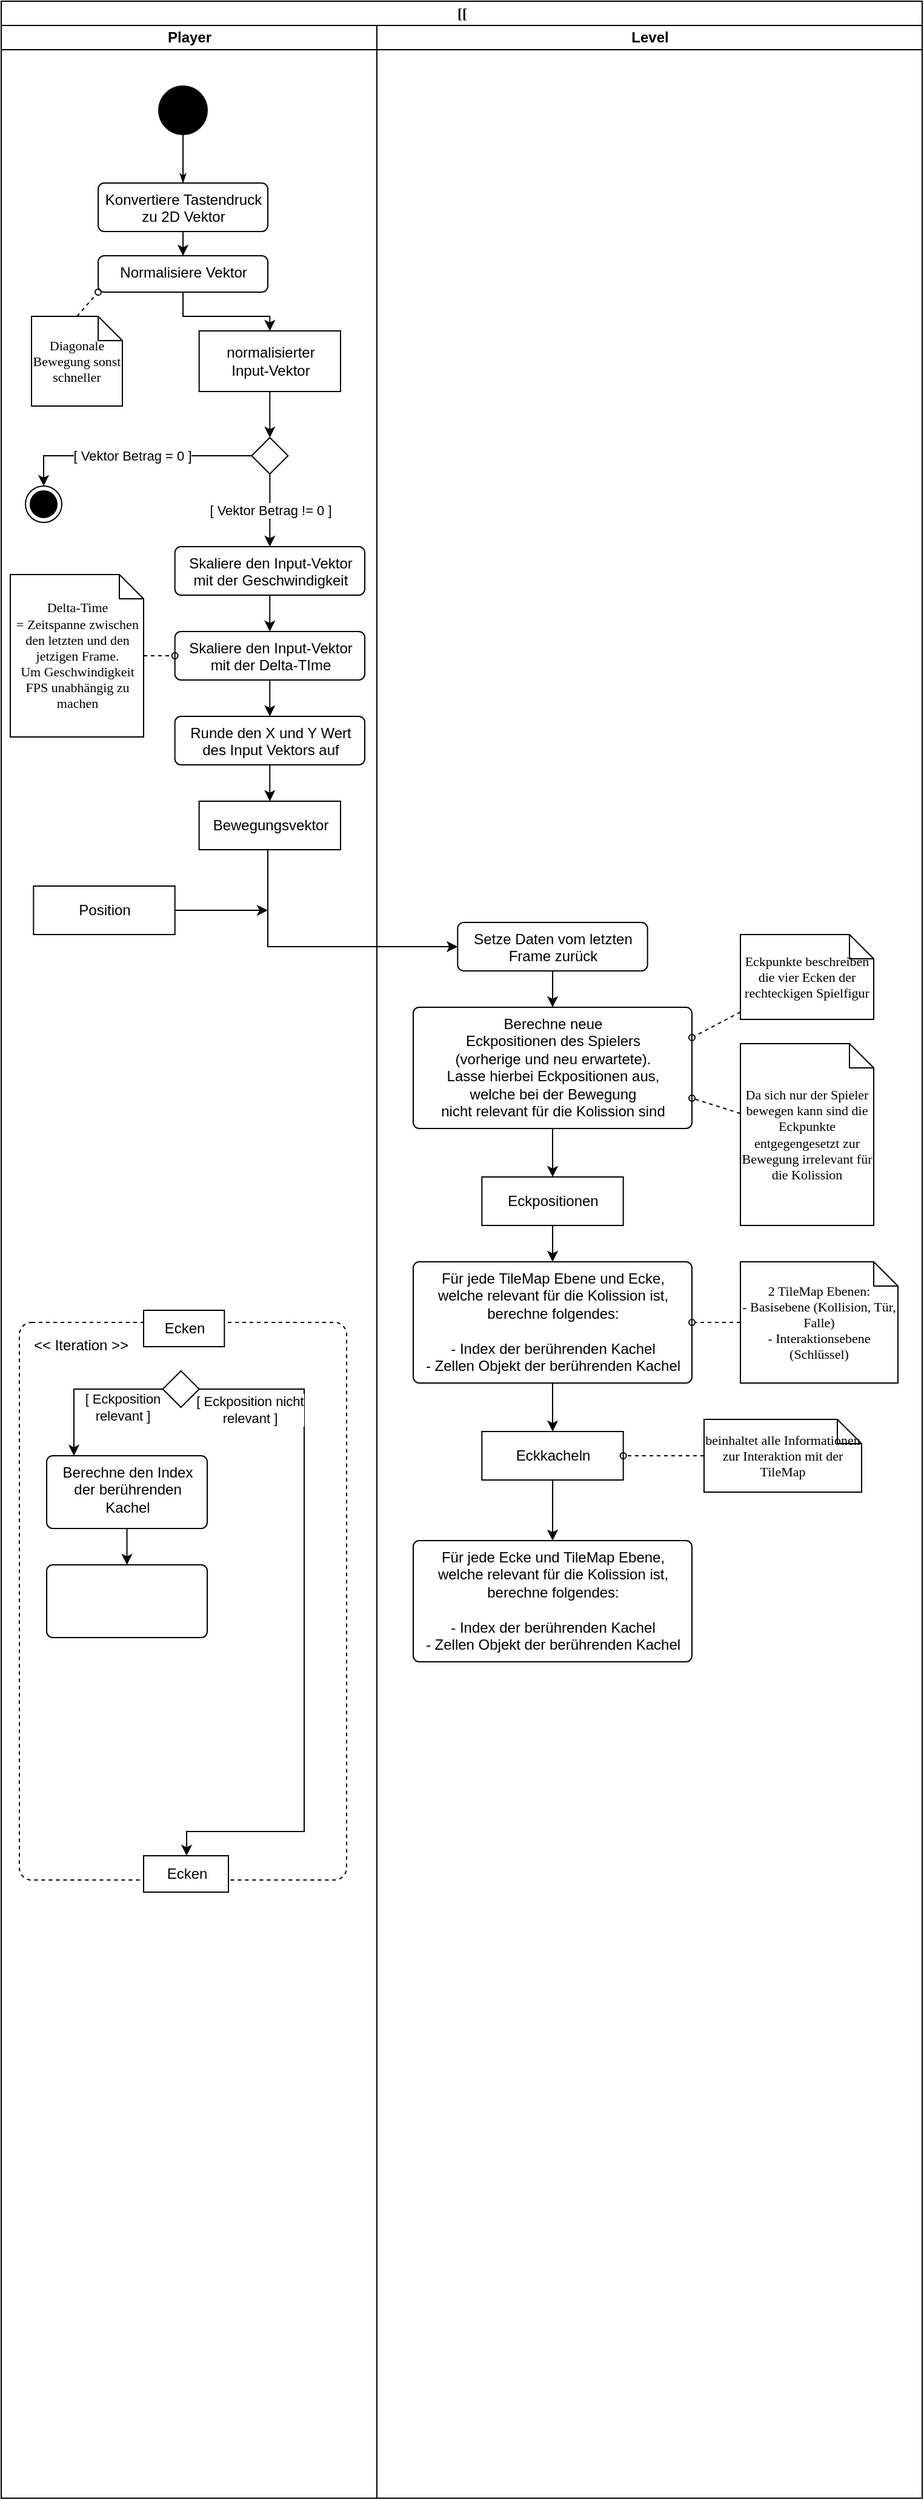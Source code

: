 <mxfile version="20.0.3" type="github">
  <diagram name="Page-1" id="0783ab3e-0a74-02c8-0abd-f7b4e66b4bec">
    <mxGraphModel dx="1185" dy="627" grid="1" gridSize="10" guides="1" tooltips="1" connect="1" arrows="1" fold="1" page="1" pageScale="1" pageWidth="850" pageHeight="1100" background="none" math="0" shadow="0">
      <root>
        <mxCell id="0" />
        <mxCell id="1" parent="0" />
        <mxCell id="1c1d494c118603dd-1" value="[[" style="swimlane;html=1;childLayout=stackLayout;startSize=20;rounded=0;shadow=0;comic=0;labelBackgroundColor=none;strokeWidth=1;fontFamily=Verdana;fontSize=12;align=center;" parent="1" vertex="1">
          <mxGeometry x="40" y="20" width="760" height="2060" as="geometry" />
        </mxCell>
        <mxCell id="JBGyTQ72Ttd3KTyHsTrp-36" value="" style="edgeStyle=orthogonalEdgeStyle;rounded=0;orthogonalLoop=1;jettySize=auto;html=1;fontSize=11;" parent="1c1d494c118603dd-1" source="JBGyTQ72Ttd3KTyHsTrp-28" target="JBGyTQ72Ttd3KTyHsTrp-38" edge="1">
          <mxGeometry relative="1" as="geometry">
            <mxPoint x="340" y="780" as="targetPoint" />
            <Array as="points">
              <mxPoint x="220" y="780" />
            </Array>
          </mxGeometry>
        </mxCell>
        <mxCell id="1c1d494c118603dd-3" value="Player" style="swimlane;html=1;startSize=20;" parent="1c1d494c118603dd-1" vertex="1">
          <mxGeometry y="20" width="310" height="2040" as="geometry">
            <mxRectangle x="250" y="20" width="40" height="970" as="alternateBounds" />
          </mxGeometry>
        </mxCell>
        <mxCell id="60571a20871a0731-4" value="" style="ellipse;whiteSpace=wrap;html=1;rounded=0;shadow=0;comic=0;labelBackgroundColor=none;strokeWidth=1;fillColor=#000000;fontFamily=Verdana;fontSize=12;align=center;" parent="1c1d494c118603dd-3" vertex="1">
          <mxGeometry x="130.01" y="50" width="40" height="40" as="geometry" />
        </mxCell>
        <mxCell id="1c1d494c118603dd-27" style="edgeStyle=orthogonalEdgeStyle;rounded=0;html=1;labelBackgroundColor=none;startArrow=none;startFill=0;startSize=5;endArrow=classicThin;endFill=1;endSize=5;jettySize=auto;orthogonalLoop=1;strokeWidth=1;fontFamily=Verdana;fontSize=12" parent="1c1d494c118603dd-3" source="60571a20871a0731-4" target="JBGyTQ72Ttd3KTyHsTrp-6" edge="1">
          <mxGeometry relative="1" as="geometry">
            <mxPoint x="120" y="120" as="targetPoint" />
          </mxGeometry>
        </mxCell>
        <mxCell id="JBGyTQ72Ttd3KTyHsTrp-10" value="" style="edgeStyle=orthogonalEdgeStyle;rounded=0;orthogonalLoop=1;jettySize=auto;html=1;" parent="1c1d494c118603dd-3" source="JBGyTQ72Ttd3KTyHsTrp-6" target="JBGyTQ72Ttd3KTyHsTrp-7" edge="1">
          <mxGeometry relative="1" as="geometry" />
        </mxCell>
        <mxCell id="JBGyTQ72Ttd3KTyHsTrp-6" value="Konvertiere Tastendruck &lt;br&gt;zu 2D Vektor" style="html=1;align=center;verticalAlign=top;rounded=1;absoluteArcSize=1;arcSize=10;dashed=0;" parent="1c1d494c118603dd-3" vertex="1">
          <mxGeometry x="80.01" y="130" width="140" height="40" as="geometry" />
        </mxCell>
        <mxCell id="JBGyTQ72Ttd3KTyHsTrp-16" value="" style="edgeStyle=orthogonalEdgeStyle;rounded=0;orthogonalLoop=1;jettySize=auto;html=1;" parent="1c1d494c118603dd-3" source="JBGyTQ72Ttd3KTyHsTrp-7" target="JBGyTQ72Ttd3KTyHsTrp-14" edge="1">
          <mxGeometry relative="1" as="geometry" />
        </mxCell>
        <mxCell id="JBGyTQ72Ttd3KTyHsTrp-7" value="Normalisiere Vektor" style="html=1;align=center;verticalAlign=top;rounded=1;absoluteArcSize=1;arcSize=10;dashed=0;" parent="1c1d494c118603dd-3" vertex="1">
          <mxGeometry x="80.01" y="190" width="140" height="30" as="geometry" />
        </mxCell>
        <mxCell id="JBGyTQ72Ttd3KTyHsTrp-11" value="Diagonale&lt;br style=&quot;font-size: 11px;&quot;&gt;Bewegung sonst schneller" style="shape=note;whiteSpace=wrap;html=1;rounded=0;shadow=0;comic=0;labelBackgroundColor=none;strokeWidth=1;fontFamily=Verdana;fontSize=11;align=center;size=20;" parent="1c1d494c118603dd-3" vertex="1">
          <mxGeometry x="25" y="240" width="75" height="74" as="geometry" />
        </mxCell>
        <mxCell id="JBGyTQ72Ttd3KTyHsTrp-13" style="edgeStyle=none;rounded=0;html=1;dashed=1;labelBackgroundColor=none;startArrow=none;startFill=0;startSize=5;endArrow=oval;endFill=0;endSize=5;jettySize=auto;orthogonalLoop=1;strokeWidth=1;fontFamily=Verdana;fontSize=12;entryX=0;entryY=1;entryDx=0;entryDy=0;exitX=0.5;exitY=0;exitDx=0;exitDy=0;exitPerimeter=0;" parent="1c1d494c118603dd-3" source="JBGyTQ72Ttd3KTyHsTrp-11" target="JBGyTQ72Ttd3KTyHsTrp-7" edge="1">
          <mxGeometry relative="1" as="geometry">
            <mxPoint x="175" y="471.152" as="sourcePoint" />
            <mxPoint x="100" y="439.998" as="targetPoint" />
          </mxGeometry>
        </mxCell>
        <mxCell id="JBGyTQ72Ttd3KTyHsTrp-18" value="" style="edgeStyle=orthogonalEdgeStyle;rounded=0;orthogonalLoop=1;jettySize=auto;html=1;" parent="1c1d494c118603dd-3" source="JBGyTQ72Ttd3KTyHsTrp-14" target="JBGyTQ72Ttd3KTyHsTrp-17" edge="1">
          <mxGeometry relative="1" as="geometry" />
        </mxCell>
        <mxCell id="JBGyTQ72Ttd3KTyHsTrp-14" value="&lt;div&gt;normalisierter &lt;br&gt;&lt;/div&gt;&lt;div&gt;Input-Vektor&lt;br&gt;&lt;/div&gt;" style="html=1;align=center;verticalAlign=middle;rounded=0;absoluteArcSize=1;arcSize=10;dashed=0;" parent="1c1d494c118603dd-3" vertex="1">
          <mxGeometry x="163.34" y="252" width="116.67" height="50" as="geometry" />
        </mxCell>
        <mxCell id="JBGyTQ72Ttd3KTyHsTrp-20" value="[ Vektor Betrag = 0 ]" style="edgeStyle=orthogonalEdgeStyle;rounded=0;orthogonalLoop=1;jettySize=auto;html=1;" parent="1c1d494c118603dd-3" source="JBGyTQ72Ttd3KTyHsTrp-17" target="JBGyTQ72Ttd3KTyHsTrp-19" edge="1">
          <mxGeometry relative="1" as="geometry" />
        </mxCell>
        <mxCell id="JBGyTQ72Ttd3KTyHsTrp-23" value="[ Vektor Betrag != 0 ]" style="edgeStyle=orthogonalEdgeStyle;rounded=0;orthogonalLoop=1;jettySize=auto;html=1;" parent="1c1d494c118603dd-3" source="JBGyTQ72Ttd3KTyHsTrp-17" target="JBGyTQ72Ttd3KTyHsTrp-22" edge="1">
          <mxGeometry relative="1" as="geometry" />
        </mxCell>
        <mxCell id="JBGyTQ72Ttd3KTyHsTrp-17" value="" style="rhombus;" parent="1c1d494c118603dd-3" vertex="1">
          <mxGeometry x="206.67" y="340" width="30" height="30" as="geometry" />
        </mxCell>
        <mxCell id="JBGyTQ72Ttd3KTyHsTrp-19" value="" style="ellipse;html=1;shape=endState;fillColor=#000000;strokeColor=#000000;" parent="1c1d494c118603dd-3" vertex="1">
          <mxGeometry x="20" y="380" width="30" height="30" as="geometry" />
        </mxCell>
        <mxCell id="JBGyTQ72Ttd3KTyHsTrp-22" value="Skaliere den Input-Vektor &lt;br&gt;mit der Geschwindigkeit" style="html=1;align=center;verticalAlign=top;rounded=1;absoluteArcSize=1;arcSize=10;dashed=0;" parent="1c1d494c118603dd-3" vertex="1">
          <mxGeometry x="143.34" y="430" width="156.68" height="40" as="geometry" />
        </mxCell>
        <mxCell id="JBGyTQ72Ttd3KTyHsTrp-26" value="Delta-Time&lt;br&gt;= Zeitspanne zwischen den letzten und den jetzigen Frame. &lt;br&gt;Um Geschwindigkeit FPS unabhängig zu machen" style="shape=note;whiteSpace=wrap;html=1;rounded=0;shadow=0;comic=0;labelBackgroundColor=none;strokeWidth=1;fontFamily=Verdana;fontSize=11;align=center;size=20;" parent="1c1d494c118603dd-3" vertex="1">
          <mxGeometry x="7.5" y="453" width="110" height="134" as="geometry" />
        </mxCell>
        <mxCell id="JBGyTQ72Ttd3KTyHsTrp-28" value="Bewegungsvektor" style="html=1;align=center;verticalAlign=middle;rounded=0;absoluteArcSize=1;arcSize=10;dashed=0;" parent="1c1d494c118603dd-3" vertex="1">
          <mxGeometry x="163.33" y="640" width="116.67" height="40" as="geometry" />
        </mxCell>
        <mxCell id="JBGyTQ72Ttd3KTyHsTrp-32" value="" style="edgeStyle=orthogonalEdgeStyle;rounded=0;orthogonalLoop=1;jettySize=auto;html=1;fontSize=11;" parent="1c1d494c118603dd-3" source="JBGyTQ72Ttd3KTyHsTrp-31" target="JBGyTQ72Ttd3KTyHsTrp-28" edge="1">
          <mxGeometry relative="1" as="geometry" />
        </mxCell>
        <mxCell id="JBGyTQ72Ttd3KTyHsTrp-31" value="Runde den X und Y Wert&lt;br&gt;des Input Vektors auf" style="html=1;align=center;verticalAlign=top;rounded=1;absoluteArcSize=1;arcSize=10;dashed=0;" parent="1c1d494c118603dd-3" vertex="1">
          <mxGeometry x="143.33" y="570" width="156.68" height="40" as="geometry" />
        </mxCell>
        <mxCell id="JBGyTQ72Ttd3KTyHsTrp-34" value="Position" style="html=1;align=center;verticalAlign=middle;rounded=0;absoluteArcSize=1;arcSize=10;dashed=0;" parent="1c1d494c118603dd-3" vertex="1">
          <mxGeometry x="26.67" y="710" width="116.67" height="40" as="geometry" />
        </mxCell>
        <mxCell id="JBGyTQ72Ttd3KTyHsTrp-44" value="" style="edgeStyle=orthogonalEdgeStyle;rounded=0;orthogonalLoop=1;jettySize=auto;html=1;fontSize=11;" parent="1c1d494c118603dd-3" source="JBGyTQ72Ttd3KTyHsTrp-24" target="JBGyTQ72Ttd3KTyHsTrp-31" edge="1">
          <mxGeometry relative="1" as="geometry" />
        </mxCell>
        <mxCell id="JBGyTQ72Ttd3KTyHsTrp-24" value="Skaliere den Input-Vektor &lt;br&gt;mit der Delta-TIme" style="html=1;align=center;verticalAlign=top;rounded=1;absoluteArcSize=1;arcSize=10;dashed=0;" parent="1c1d494c118603dd-3" vertex="1">
          <mxGeometry x="143.34" y="500" width="156.68" height="40" as="geometry" />
        </mxCell>
        <mxCell id="JBGyTQ72Ttd3KTyHsTrp-27" style="edgeStyle=none;rounded=0;html=1;dashed=1;labelBackgroundColor=none;startArrow=none;startFill=0;startSize=5;endArrow=oval;endFill=0;endSize=5;jettySize=auto;orthogonalLoop=1;strokeWidth=1;fontFamily=Verdana;fontSize=12;" parent="1c1d494c118603dd-3" source="JBGyTQ72Ttd3KTyHsTrp-26" target="JBGyTQ72Ttd3KTyHsTrp-24" edge="1">
          <mxGeometry relative="1" as="geometry">
            <mxPoint x="22.5" y="240" as="sourcePoint" />
            <mxPoint x="60" y="230" as="targetPoint" />
          </mxGeometry>
        </mxCell>
        <mxCell id="JBGyTQ72Ttd3KTyHsTrp-25" value="" style="edgeStyle=orthogonalEdgeStyle;rounded=0;orthogonalLoop=1;jettySize=auto;html=1;" parent="1c1d494c118603dd-3" source="JBGyTQ72Ttd3KTyHsTrp-22" target="JBGyTQ72Ttd3KTyHsTrp-24" edge="1">
          <mxGeometry relative="1" as="geometry" />
        </mxCell>
        <mxCell id="RNWoisfsw8D1VDrNpECb-13" value="&amp;lt;&amp;lt; Iteration &amp;gt;&amp;gt;" style="dashed=1;rounded=1;absoluteArcSize=1;arcSize=20;html=1;verticalAlign=top;align=left;spacingTop=5;spacingLeft=10;" vertex="1" parent="1c1d494c118603dd-3">
          <mxGeometry x="15.01" y="1070" width="269.99" height="460" as="geometry" />
        </mxCell>
        <mxCell id="RNWoisfsw8D1VDrNpECb-59" value="[ Eckposition nicht &lt;br&gt;relevant ]" style="edgeStyle=orthogonalEdgeStyle;rounded=0;orthogonalLoop=1;jettySize=auto;html=1;" edge="1" parent="1c1d494c118603dd-3" source="RNWoisfsw8D1VDrNpECb-56" target="RNWoisfsw8D1VDrNpECb-58">
          <mxGeometry x="-0.853" y="-17" relative="1" as="geometry">
            <Array as="points">
              <mxPoint x="250" y="1125" />
              <mxPoint x="250" y="1490" />
              <mxPoint x="153" y="1490" />
            </Array>
            <mxPoint as="offset" />
          </mxGeometry>
        </mxCell>
        <mxCell id="RNWoisfsw8D1VDrNpECb-62" value="[ Eckposition&lt;br&gt;relevant ]" style="edgeStyle=orthogonalEdgeStyle;rounded=0;orthogonalLoop=1;jettySize=auto;html=1;" edge="1" parent="1c1d494c118603dd-3" source="RNWoisfsw8D1VDrNpECb-56" target="RNWoisfsw8D1VDrNpECb-61">
          <mxGeometry x="-0.481" y="15" relative="1" as="geometry">
            <Array as="points">
              <mxPoint x="60" y="1125" />
            </Array>
            <mxPoint as="offset" />
          </mxGeometry>
        </mxCell>
        <mxCell id="RNWoisfsw8D1VDrNpECb-56" value="" style="rhombus;" vertex="1" parent="1c1d494c118603dd-3">
          <mxGeometry x="133.33" y="1110" width="30" height="30" as="geometry" />
        </mxCell>
        <mxCell id="RNWoisfsw8D1VDrNpECb-57" value="Ecken" style="html=1;align=center;verticalAlign=middle;rounded=0;absoluteArcSize=1;arcSize=10;dashed=0;" vertex="1" parent="1c1d494c118603dd-3">
          <mxGeometry x="117.5" y="1060" width="66.66" height="30" as="geometry" />
        </mxCell>
        <mxCell id="RNWoisfsw8D1VDrNpECb-58" value="Ecken" style="html=1;align=center;verticalAlign=middle;rounded=0;absoluteArcSize=1;arcSize=10;dashed=0;" vertex="1" parent="1c1d494c118603dd-3">
          <mxGeometry x="117.5" y="1510" width="70" height="30" as="geometry" />
        </mxCell>
        <mxCell id="RNWoisfsw8D1VDrNpECb-64" value="" style="edgeStyle=orthogonalEdgeStyle;rounded=0;orthogonalLoop=1;jettySize=auto;html=1;" edge="1" parent="1c1d494c118603dd-3" source="RNWoisfsw8D1VDrNpECb-61" target="RNWoisfsw8D1VDrNpECb-63">
          <mxGeometry relative="1" as="geometry" />
        </mxCell>
        <mxCell id="RNWoisfsw8D1VDrNpECb-61" value="Berechne den Index&lt;br&gt;der berührenden&lt;br&gt;Kachel" style="html=1;align=center;verticalAlign=top;rounded=1;absoluteArcSize=1;arcSize=10;dashed=0;" vertex="1" parent="1c1d494c118603dd-3">
          <mxGeometry x="37.51" y="1180" width="132.49" height="60" as="geometry" />
        </mxCell>
        <mxCell id="RNWoisfsw8D1VDrNpECb-63" value="" style="html=1;align=center;verticalAlign=top;rounded=1;absoluteArcSize=1;arcSize=10;dashed=0;" vertex="1" parent="1c1d494c118603dd-3">
          <mxGeometry x="37.52" y="1270" width="132.49" height="60" as="geometry" />
        </mxCell>
        <mxCell id="1c1d494c118603dd-4" value="Level" style="swimlane;html=1;startSize=20;" parent="1c1d494c118603dd-1" vertex="1">
          <mxGeometry x="310" y="20" width="450" height="2040" as="geometry" />
        </mxCell>
        <mxCell id="JBGyTQ72Ttd3KTyHsTrp-40" value="" style="edgeStyle=orthogonalEdgeStyle;rounded=0;orthogonalLoop=1;jettySize=auto;html=1;fontSize=11;" parent="1c1d494c118603dd-4" source="JBGyTQ72Ttd3KTyHsTrp-38" target="JBGyTQ72Ttd3KTyHsTrp-39" edge="1">
          <mxGeometry relative="1" as="geometry" />
        </mxCell>
        <mxCell id="JBGyTQ72Ttd3KTyHsTrp-38" value="Setze Daten vom letzten &lt;br&gt;Frame zurück" style="html=1;align=center;verticalAlign=top;rounded=1;absoluteArcSize=1;arcSize=10;dashed=0;" parent="1c1d494c118603dd-4" vertex="1">
          <mxGeometry x="66.66" y="740" width="156.68" height="40" as="geometry" />
        </mxCell>
        <mxCell id="JBGyTQ72Ttd3KTyHsTrp-43" value="" style="edgeStyle=orthogonalEdgeStyle;rounded=0;orthogonalLoop=1;jettySize=auto;html=1;fontSize=11;" parent="1c1d494c118603dd-4" source="JBGyTQ72Ttd3KTyHsTrp-39" target="JBGyTQ72Ttd3KTyHsTrp-41" edge="1">
          <mxGeometry relative="1" as="geometry" />
        </mxCell>
        <mxCell id="JBGyTQ72Ttd3KTyHsTrp-39" value="Berechne neue &lt;br&gt;Eckpositionen des Spielers&lt;br&gt;(vorherige und neu erwartete).&lt;br&gt;Lasse hierbei Eckpositionen aus, &lt;br&gt;welche bei der Bewegung &lt;br&gt;nicht relevant für die Kolission sind" style="html=1;align=center;verticalAlign=top;rounded=1;absoluteArcSize=1;arcSize=10;dashed=0;" parent="1c1d494c118603dd-4" vertex="1">
          <mxGeometry x="30" y="810" width="230" height="100" as="geometry" />
        </mxCell>
        <mxCell id="RNWoisfsw8D1VDrNpECb-4" value="" style="edgeStyle=orthogonalEdgeStyle;rounded=0;orthogonalLoop=1;jettySize=auto;html=1;" edge="1" parent="1c1d494c118603dd-4" source="JBGyTQ72Ttd3KTyHsTrp-41" target="RNWoisfsw8D1VDrNpECb-3">
          <mxGeometry relative="1" as="geometry" />
        </mxCell>
        <mxCell id="JBGyTQ72Ttd3KTyHsTrp-41" value="Eckpositionen" style="html=1;align=center;verticalAlign=middle;rounded=0;absoluteArcSize=1;arcSize=10;dashed=0;" parent="1c1d494c118603dd-4" vertex="1">
          <mxGeometry x="86.66" y="950" width="116.67" height="40" as="geometry" />
        </mxCell>
        <mxCell id="JBGyTQ72Ttd3KTyHsTrp-45" value="Da sich nur der Spieler bewegen kann sind die Eckpunkte entgegengesetzt zur Bewegung irrelevant für die Kolission" style="shape=note;whiteSpace=wrap;html=1;rounded=0;shadow=0;comic=0;labelBackgroundColor=none;strokeWidth=1;fontFamily=Verdana;fontSize=11;align=center;size=20;" parent="1c1d494c118603dd-4" vertex="1">
          <mxGeometry x="300" y="840" width="110" height="150" as="geometry" />
        </mxCell>
        <mxCell id="JBGyTQ72Ttd3KTyHsTrp-46" style="edgeStyle=none;rounded=0;html=1;dashed=1;labelBackgroundColor=none;startArrow=none;startFill=0;startSize=5;endArrow=oval;endFill=0;endSize=5;jettySize=auto;orthogonalLoop=1;strokeWidth=1;fontFamily=Verdana;fontSize=12;entryX=1;entryY=0.75;entryDx=0;entryDy=0;" parent="1c1d494c118603dd-4" source="JBGyTQ72Ttd3KTyHsTrp-45" target="JBGyTQ72Ttd3KTyHsTrp-39" edge="1">
          <mxGeometry relative="1" as="geometry">
            <mxPoint x="-182.5" y="530" as="sourcePoint" />
            <mxPoint x="-156.66" y="530" as="targetPoint" />
            <Array as="points" />
          </mxGeometry>
        </mxCell>
        <mxCell id="RNWoisfsw8D1VDrNpECb-1" value="Eckpunkte beschreiben die vier Ecken der rechteckigen Spielfigur" style="shape=note;whiteSpace=wrap;html=1;rounded=0;shadow=0;comic=0;labelBackgroundColor=none;strokeWidth=1;fontFamily=Verdana;fontSize=11;align=center;size=20;" vertex="1" parent="1c1d494c118603dd-4">
          <mxGeometry x="300" y="750" width="110" height="70" as="geometry" />
        </mxCell>
        <mxCell id="RNWoisfsw8D1VDrNpECb-2" style="edgeStyle=none;rounded=0;html=1;dashed=1;labelBackgroundColor=none;startArrow=none;startFill=0;startSize=5;endArrow=oval;endFill=0;endSize=5;jettySize=auto;orthogonalLoop=1;strokeWidth=1;fontFamily=Verdana;fontSize=12;entryX=1;entryY=0.25;entryDx=0;entryDy=0;" edge="1" parent="1c1d494c118603dd-4" source="RNWoisfsw8D1VDrNpECb-1" target="JBGyTQ72Ttd3KTyHsTrp-39">
          <mxGeometry relative="1" as="geometry">
            <mxPoint x="310" y="907.632" as="sourcePoint" />
            <mxPoint x="270" y="895" as="targetPoint" />
            <Array as="points" />
          </mxGeometry>
        </mxCell>
        <mxCell id="RNWoisfsw8D1VDrNpECb-10" value="" style="edgeStyle=orthogonalEdgeStyle;rounded=0;orthogonalLoop=1;jettySize=auto;html=1;" edge="1" parent="1c1d494c118603dd-4" source="RNWoisfsw8D1VDrNpECb-3" target="RNWoisfsw8D1VDrNpECb-7">
          <mxGeometry relative="1" as="geometry" />
        </mxCell>
        <mxCell id="RNWoisfsw8D1VDrNpECb-3" value="Für jede TileMap Ebene und Ecke, &lt;br&gt;welche relevant für die Kolission ist, &lt;br&gt;berechne folgendes:&lt;br&gt;&lt;br&gt;&lt;div&gt;- Index der berührenden Kachel&lt;/div&gt;&lt;div&gt;- Zellen Objekt der berührenden Kachel &lt;br&gt;&lt;br&gt;&lt;/div&gt;" style="html=1;align=center;verticalAlign=top;rounded=1;absoluteArcSize=1;arcSize=10;dashed=0;" vertex="1" parent="1c1d494c118603dd-4">
          <mxGeometry x="30" y="1020" width="230" height="100" as="geometry" />
        </mxCell>
        <mxCell id="RNWoisfsw8D1VDrNpECb-5" value="&lt;div&gt;2 TileMap Ebenen:&lt;/div&gt;&lt;div&gt;- Basisebene (Kollision, Tür, Falle)&lt;br&gt;- Interaktionsebene (Schlüssel)&lt;br&gt;&lt;/div&gt;" style="shape=note;whiteSpace=wrap;html=1;rounded=0;shadow=0;comic=0;labelBackgroundColor=none;strokeWidth=1;fontFamily=Verdana;fontSize=11;align=center;size=20;" vertex="1" parent="1c1d494c118603dd-4">
          <mxGeometry x="300" y="1020" width="130" height="100" as="geometry" />
        </mxCell>
        <mxCell id="RNWoisfsw8D1VDrNpECb-6" style="edgeStyle=none;rounded=0;html=1;dashed=1;labelBackgroundColor=none;startArrow=none;startFill=0;startSize=5;endArrow=oval;endFill=0;endSize=5;jettySize=auto;orthogonalLoop=1;strokeWidth=1;fontFamily=Verdana;fontSize=12;entryX=1;entryY=0.5;entryDx=0;entryDy=0;" edge="1" parent="1c1d494c118603dd-4" source="RNWoisfsw8D1VDrNpECb-5" target="RNWoisfsw8D1VDrNpECb-3">
          <mxGeometry relative="1" as="geometry">
            <mxPoint x="310" y="907.632" as="sourcePoint" />
            <mxPoint x="270" y="895" as="targetPoint" />
            <Array as="points" />
          </mxGeometry>
        </mxCell>
        <mxCell id="RNWoisfsw8D1VDrNpECb-12" value="" style="edgeStyle=orthogonalEdgeStyle;rounded=0;orthogonalLoop=1;jettySize=auto;html=1;" edge="1" parent="1c1d494c118603dd-4" source="RNWoisfsw8D1VDrNpECb-7" target="RNWoisfsw8D1VDrNpECb-11">
          <mxGeometry relative="1" as="geometry" />
        </mxCell>
        <mxCell id="RNWoisfsw8D1VDrNpECb-7" value="Eckkacheln" style="html=1;align=center;verticalAlign=middle;rounded=0;absoluteArcSize=1;arcSize=10;dashed=0;" vertex="1" parent="1c1d494c118603dd-4">
          <mxGeometry x="86.66" y="1160" width="116.67" height="40" as="geometry" />
        </mxCell>
        <mxCell id="RNWoisfsw8D1VDrNpECb-8" value="beinhaltet alle Informationen zur Interaktion mit der TileMap" style="shape=note;whiteSpace=wrap;html=1;rounded=0;shadow=0;comic=0;labelBackgroundColor=none;strokeWidth=1;fontFamily=Verdana;fontSize=11;align=center;size=20;" vertex="1" parent="1c1d494c118603dd-4">
          <mxGeometry x="270" y="1150" width="130" height="60" as="geometry" />
        </mxCell>
        <mxCell id="RNWoisfsw8D1VDrNpECb-9" style="edgeStyle=none;rounded=0;html=1;dashed=1;labelBackgroundColor=none;startArrow=none;startFill=0;startSize=5;endArrow=oval;endFill=0;endSize=5;jettySize=auto;orthogonalLoop=1;strokeWidth=1;fontFamily=Verdana;fontSize=12;entryX=1;entryY=0.5;entryDx=0;entryDy=0;" edge="1" parent="1c1d494c118603dd-4" source="RNWoisfsw8D1VDrNpECb-8" target="RNWoisfsw8D1VDrNpECb-7">
          <mxGeometry relative="1" as="geometry">
            <mxPoint x="310" y="1080" as="sourcePoint" />
            <mxPoint x="270" y="1080" as="targetPoint" />
            <Array as="points" />
          </mxGeometry>
        </mxCell>
        <mxCell id="RNWoisfsw8D1VDrNpECb-11" value="Für jede Ecke und TileMap Ebene, &lt;br&gt;welche relevant für die Kolission ist, &lt;br&gt;berechne folgendes:&lt;br&gt;&lt;br&gt;&lt;div&gt;- Index der berührenden Kachel&lt;/div&gt;&lt;div&gt;- Zellen Objekt der berührenden Kachel &lt;br&gt;&lt;br&gt;&lt;/div&gt;" style="html=1;align=center;verticalAlign=top;rounded=1;absoluteArcSize=1;arcSize=10;dashed=0;" vertex="1" parent="1c1d494c118603dd-4">
          <mxGeometry x="30" y="1250" width="230" height="100" as="geometry" />
        </mxCell>
        <mxCell id="JBGyTQ72Ttd3KTyHsTrp-37" style="edgeStyle=orthogonalEdgeStyle;rounded=0;orthogonalLoop=1;jettySize=auto;html=1;fontSize=11;" parent="1" source="JBGyTQ72Ttd3KTyHsTrp-34" edge="1">
          <mxGeometry relative="1" as="geometry">
            <mxPoint x="260" y="770" as="targetPoint" />
          </mxGeometry>
        </mxCell>
      </root>
    </mxGraphModel>
  </diagram>
</mxfile>
